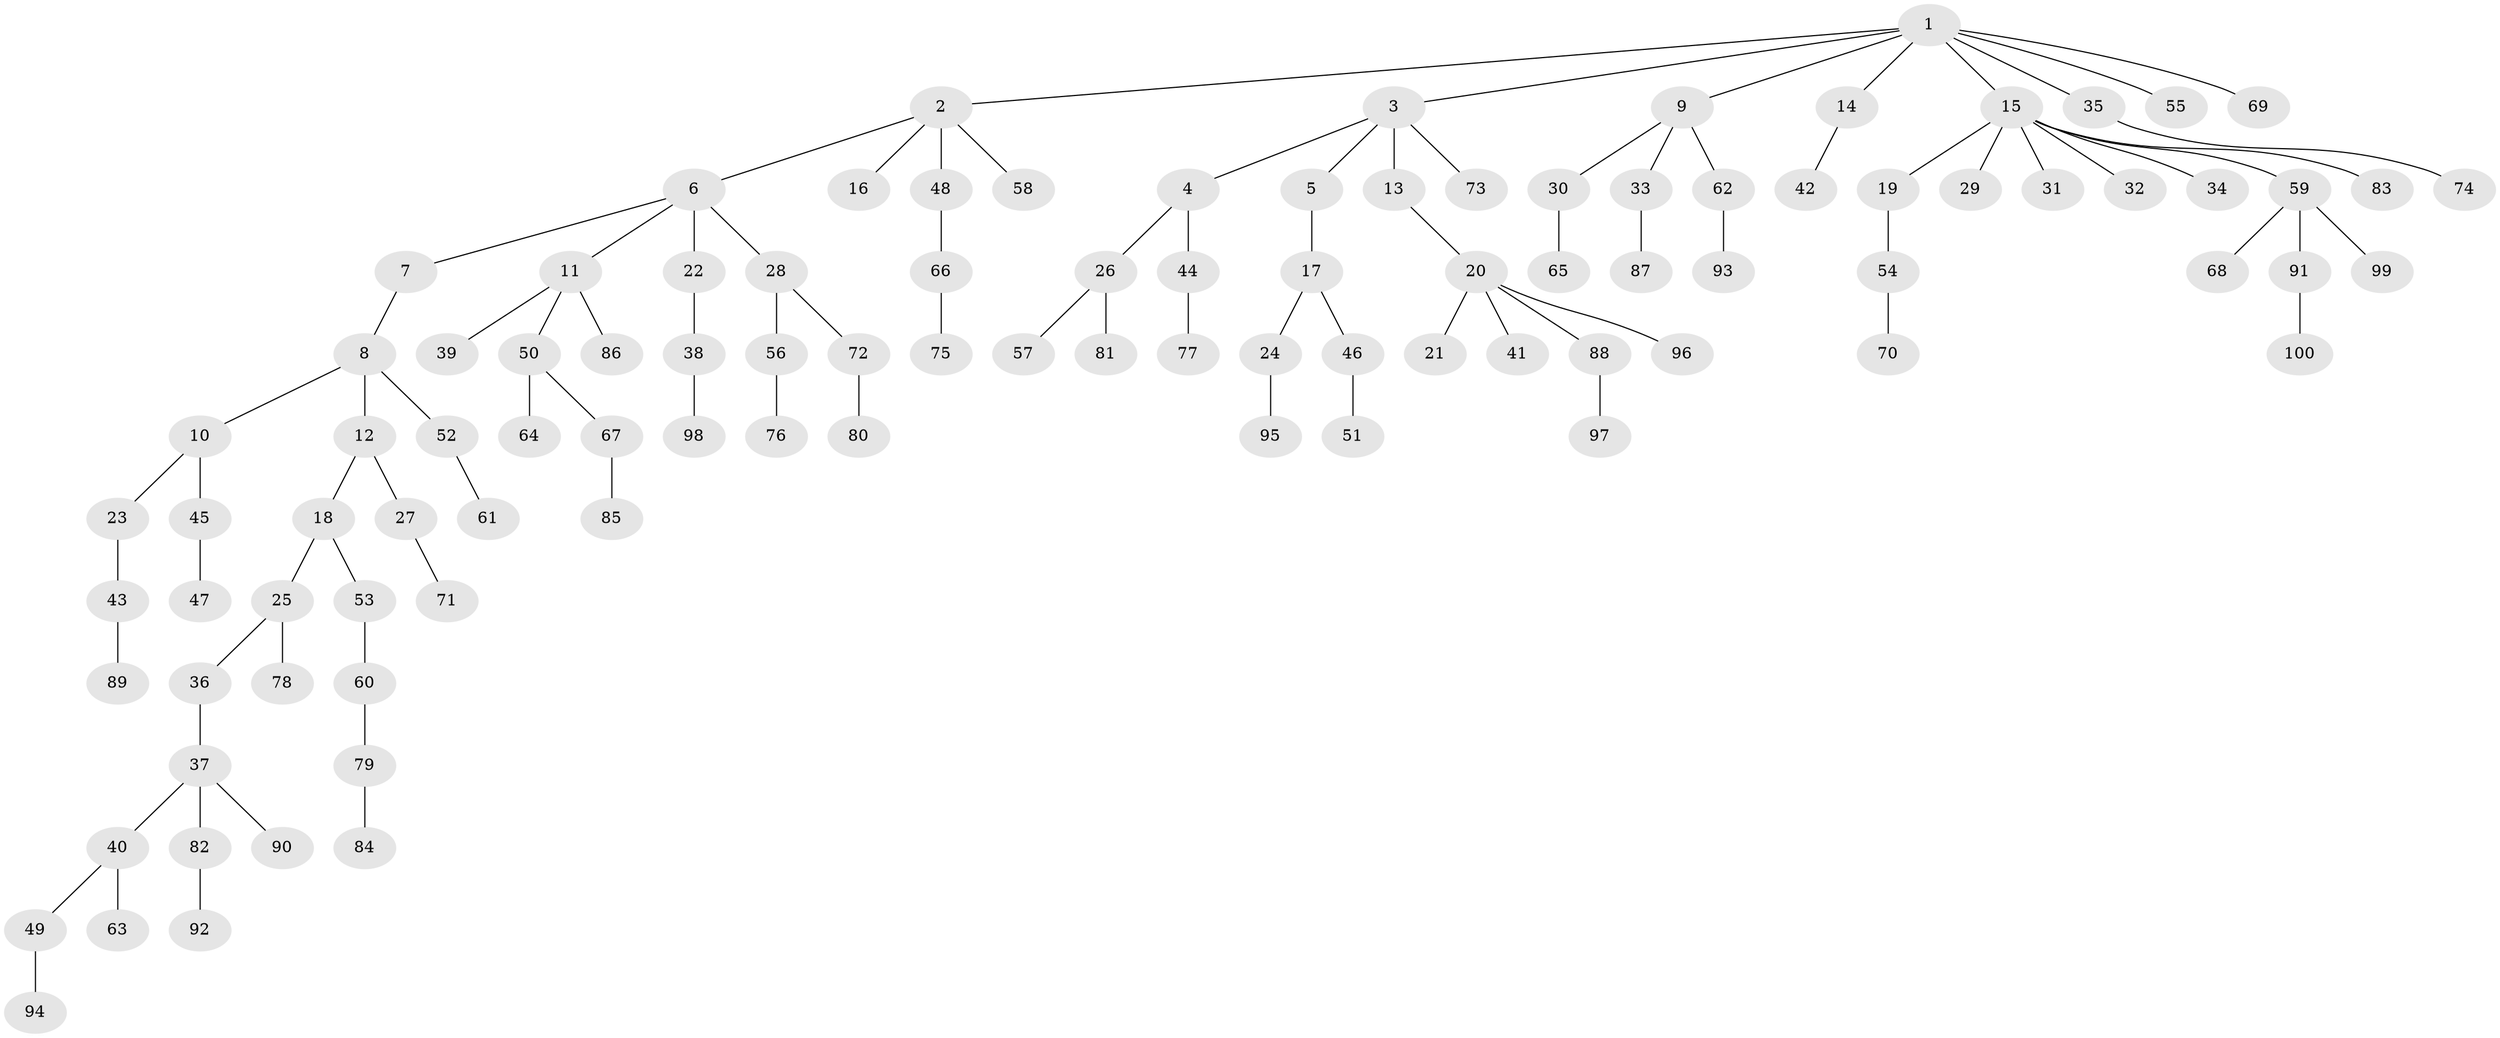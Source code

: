 // coarse degree distribution, {11: 0.03333333333333333, 4: 0.03333333333333333, 2: 0.1, 7: 0.03333333333333333, 3: 0.1, 1: 0.7}
// Generated by graph-tools (version 1.1) at 2025/19/03/04/25 18:19:25]
// undirected, 100 vertices, 99 edges
graph export_dot {
graph [start="1"]
  node [color=gray90,style=filled];
  1;
  2;
  3;
  4;
  5;
  6;
  7;
  8;
  9;
  10;
  11;
  12;
  13;
  14;
  15;
  16;
  17;
  18;
  19;
  20;
  21;
  22;
  23;
  24;
  25;
  26;
  27;
  28;
  29;
  30;
  31;
  32;
  33;
  34;
  35;
  36;
  37;
  38;
  39;
  40;
  41;
  42;
  43;
  44;
  45;
  46;
  47;
  48;
  49;
  50;
  51;
  52;
  53;
  54;
  55;
  56;
  57;
  58;
  59;
  60;
  61;
  62;
  63;
  64;
  65;
  66;
  67;
  68;
  69;
  70;
  71;
  72;
  73;
  74;
  75;
  76;
  77;
  78;
  79;
  80;
  81;
  82;
  83;
  84;
  85;
  86;
  87;
  88;
  89;
  90;
  91;
  92;
  93;
  94;
  95;
  96;
  97;
  98;
  99;
  100;
  1 -- 2;
  1 -- 3;
  1 -- 9;
  1 -- 14;
  1 -- 15;
  1 -- 35;
  1 -- 55;
  1 -- 69;
  2 -- 6;
  2 -- 16;
  2 -- 48;
  2 -- 58;
  3 -- 4;
  3 -- 5;
  3 -- 13;
  3 -- 73;
  4 -- 26;
  4 -- 44;
  5 -- 17;
  6 -- 7;
  6 -- 11;
  6 -- 22;
  6 -- 28;
  7 -- 8;
  8 -- 10;
  8 -- 12;
  8 -- 52;
  9 -- 30;
  9 -- 33;
  9 -- 62;
  10 -- 23;
  10 -- 45;
  11 -- 39;
  11 -- 50;
  11 -- 86;
  12 -- 18;
  12 -- 27;
  13 -- 20;
  14 -- 42;
  15 -- 19;
  15 -- 29;
  15 -- 31;
  15 -- 32;
  15 -- 34;
  15 -- 59;
  15 -- 83;
  17 -- 24;
  17 -- 46;
  18 -- 25;
  18 -- 53;
  19 -- 54;
  20 -- 21;
  20 -- 41;
  20 -- 88;
  20 -- 96;
  22 -- 38;
  23 -- 43;
  24 -- 95;
  25 -- 36;
  25 -- 78;
  26 -- 57;
  26 -- 81;
  27 -- 71;
  28 -- 56;
  28 -- 72;
  30 -- 65;
  33 -- 87;
  35 -- 74;
  36 -- 37;
  37 -- 40;
  37 -- 82;
  37 -- 90;
  38 -- 98;
  40 -- 49;
  40 -- 63;
  43 -- 89;
  44 -- 77;
  45 -- 47;
  46 -- 51;
  48 -- 66;
  49 -- 94;
  50 -- 64;
  50 -- 67;
  52 -- 61;
  53 -- 60;
  54 -- 70;
  56 -- 76;
  59 -- 68;
  59 -- 91;
  59 -- 99;
  60 -- 79;
  62 -- 93;
  66 -- 75;
  67 -- 85;
  72 -- 80;
  79 -- 84;
  82 -- 92;
  88 -- 97;
  91 -- 100;
}
